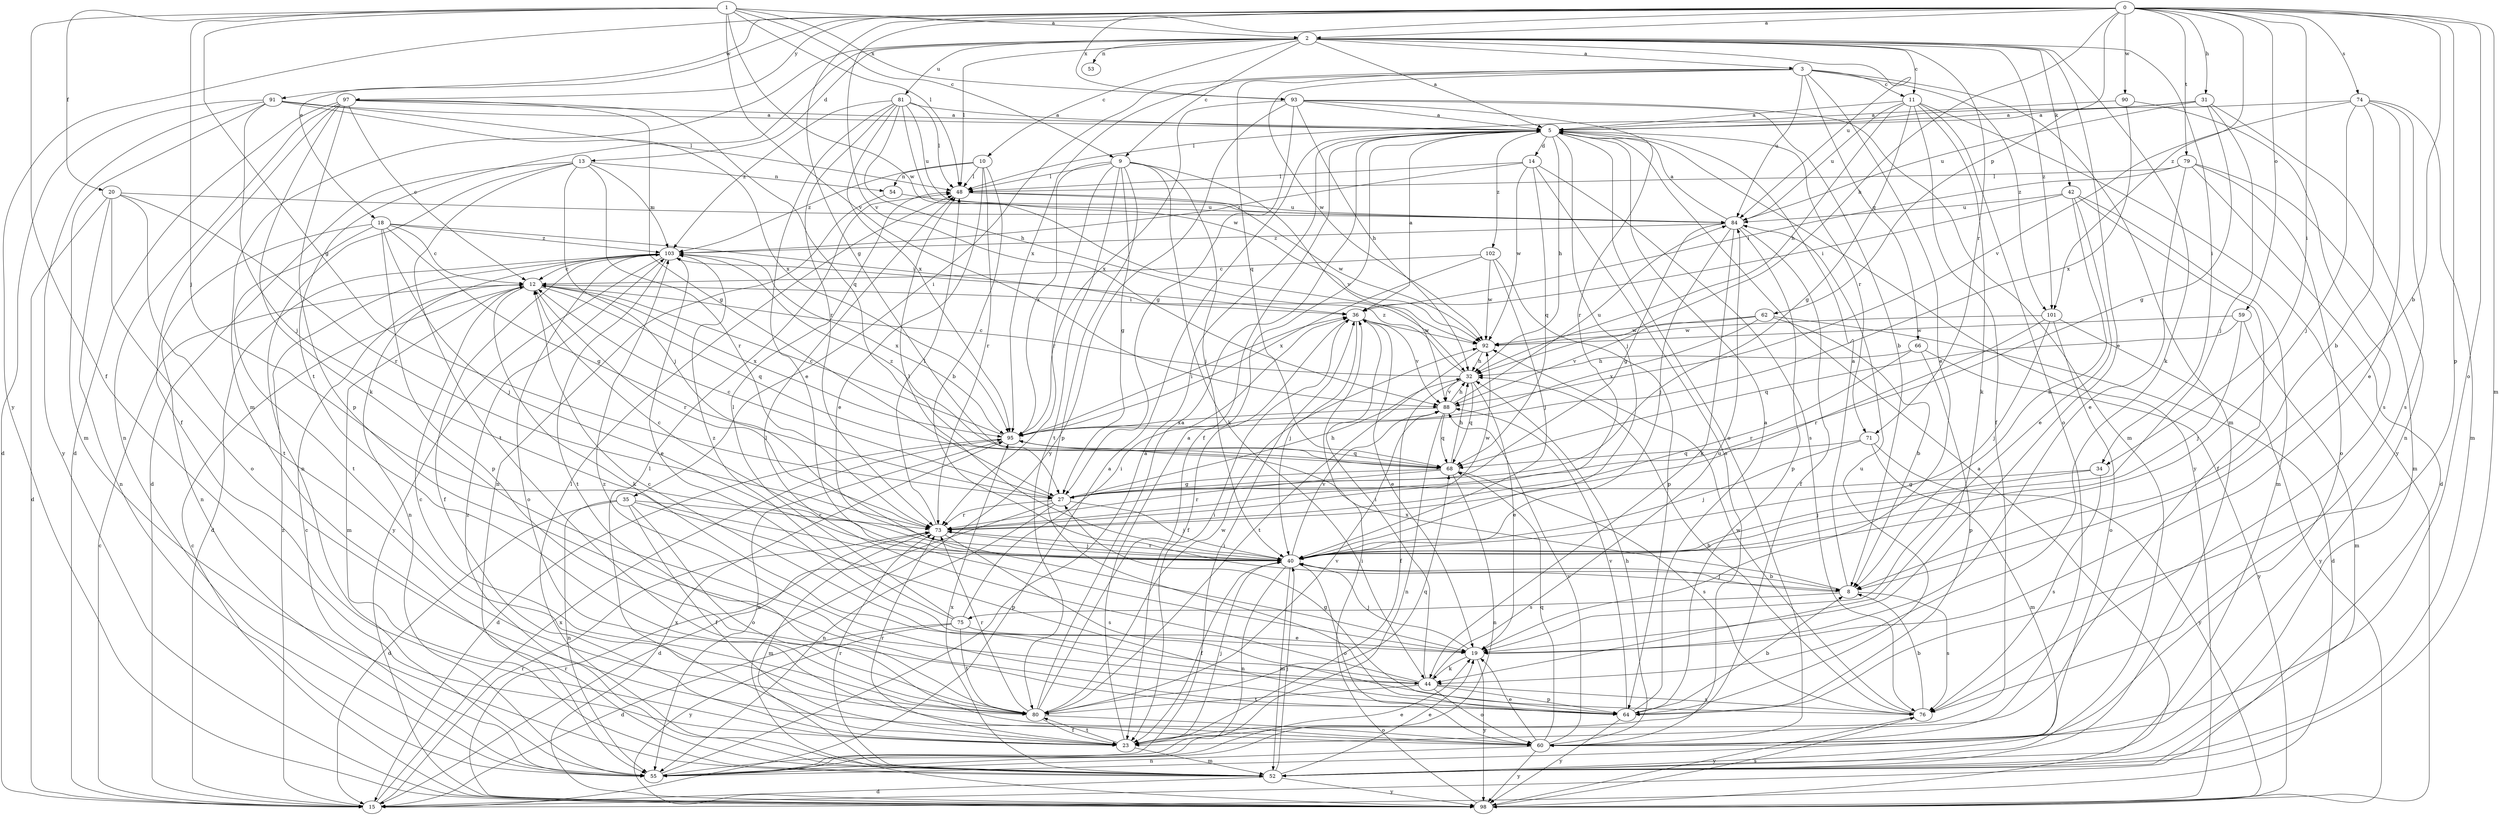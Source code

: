 strict digraph  {
0;
1;
2;
3;
5;
8;
9;
10;
11;
12;
13;
14;
15;
18;
19;
20;
23;
27;
31;
32;
34;
35;
36;
40;
42;
44;
48;
52;
53;
54;
55;
59;
60;
62;
64;
66;
68;
71;
73;
74;
75;
76;
79;
80;
81;
84;
88;
90;
91;
92;
93;
95;
97;
98;
101;
102;
103;
0 -> 2  [label=a];
0 -> 8  [label=b];
0 -> 18  [label=e];
0 -> 27  [label=g];
0 -> 31  [label=h];
0 -> 32  [label=h];
0 -> 34  [label=i];
0 -> 52  [label=m];
0 -> 59  [label=o];
0 -> 60  [label=o];
0 -> 62  [label=p];
0 -> 64  [label=p];
0 -> 74  [label=s];
0 -> 79  [label=t];
0 -> 88  [label=v];
0 -> 90  [label=w];
0 -> 91  [label=w];
0 -> 93  [label=x];
0 -> 97  [label=y];
0 -> 98  [label=y];
0 -> 101  [label=z];
1 -> 2  [label=a];
1 -> 9  [label=c];
1 -> 20  [label=f];
1 -> 23  [label=f];
1 -> 27  [label=g];
1 -> 40  [label=j];
1 -> 48  [label=l];
1 -> 88  [label=v];
1 -> 92  [label=w];
1 -> 93  [label=x];
2 -> 3  [label=a];
2 -> 5  [label=a];
2 -> 9  [label=c];
2 -> 10  [label=c];
2 -> 11  [label=c];
2 -> 13  [label=d];
2 -> 19  [label=e];
2 -> 34  [label=i];
2 -> 42  [label=k];
2 -> 44  [label=k];
2 -> 48  [label=l];
2 -> 52  [label=m];
2 -> 53  [label=n];
2 -> 71  [label=r];
2 -> 80  [label=t];
2 -> 81  [label=u];
2 -> 84  [label=u];
2 -> 101  [label=z];
3 -> 11  [label=c];
3 -> 19  [label=e];
3 -> 35  [label=i];
3 -> 52  [label=m];
3 -> 66  [label=q];
3 -> 68  [label=q];
3 -> 84  [label=u];
3 -> 92  [label=w];
3 -> 95  [label=x];
3 -> 101  [label=z];
5 -> 14  [label=d];
5 -> 23  [label=f];
5 -> 32  [label=h];
5 -> 40  [label=j];
5 -> 60  [label=o];
5 -> 71  [label=r];
5 -> 98  [label=y];
5 -> 102  [label=z];
8 -> 5  [label=a];
8 -> 40  [label=j];
8 -> 75  [label=s];
8 -> 76  [label=s];
8 -> 95  [label=x];
9 -> 27  [label=g];
9 -> 40  [label=j];
9 -> 44  [label=k];
9 -> 48  [label=l];
9 -> 64  [label=p];
9 -> 73  [label=r];
9 -> 80  [label=t];
9 -> 88  [label=v];
9 -> 95  [label=x];
10 -> 8  [label=b];
10 -> 19  [label=e];
10 -> 48  [label=l];
10 -> 54  [label=n];
10 -> 73  [label=r];
10 -> 103  [label=z];
11 -> 5  [label=a];
11 -> 23  [label=f];
11 -> 27  [label=g];
11 -> 32  [label=h];
11 -> 44  [label=k];
11 -> 60  [label=o];
11 -> 84  [label=u];
11 -> 98  [label=y];
12 -> 36  [label=i];
12 -> 44  [label=k];
12 -> 52  [label=m];
12 -> 68  [label=q];
12 -> 73  [label=r];
12 -> 95  [label=x];
13 -> 15  [label=d];
13 -> 40  [label=j];
13 -> 54  [label=n];
13 -> 55  [label=n];
13 -> 73  [label=r];
13 -> 80  [label=t];
13 -> 103  [label=z];
14 -> 48  [label=l];
14 -> 60  [label=o];
14 -> 68  [label=q];
14 -> 76  [label=s];
14 -> 92  [label=w];
14 -> 103  [label=z];
15 -> 5  [label=a];
15 -> 12  [label=c];
15 -> 73  [label=r];
15 -> 95  [label=x];
15 -> 103  [label=z];
18 -> 12  [label=c];
18 -> 27  [label=g];
18 -> 36  [label=i];
18 -> 40  [label=j];
18 -> 55  [label=n];
18 -> 64  [label=p];
18 -> 80  [label=t];
18 -> 103  [label=z];
19 -> 40  [label=j];
19 -> 44  [label=k];
19 -> 98  [label=y];
20 -> 15  [label=d];
20 -> 55  [label=n];
20 -> 60  [label=o];
20 -> 73  [label=r];
20 -> 80  [label=t];
20 -> 84  [label=u];
23 -> 5  [label=a];
23 -> 40  [label=j];
23 -> 48  [label=l];
23 -> 52  [label=m];
23 -> 73  [label=r];
23 -> 80  [label=t];
27 -> 12  [label=c];
27 -> 15  [label=d];
27 -> 32  [label=h];
27 -> 40  [label=j];
27 -> 55  [label=n];
27 -> 73  [label=r];
31 -> 5  [label=a];
31 -> 27  [label=g];
31 -> 40  [label=j];
31 -> 48  [label=l];
31 -> 55  [label=n];
31 -> 84  [label=u];
32 -> 12  [label=c];
32 -> 19  [label=e];
32 -> 23  [label=f];
32 -> 68  [label=q];
32 -> 88  [label=v];
32 -> 103  [label=z];
34 -> 27  [label=g];
34 -> 40  [label=j];
34 -> 76  [label=s];
35 -> 15  [label=d];
35 -> 23  [label=f];
35 -> 55  [label=n];
35 -> 60  [label=o];
35 -> 64  [label=p];
35 -> 73  [label=r];
36 -> 5  [label=a];
36 -> 19  [label=e];
36 -> 23  [label=f];
36 -> 40  [label=j];
36 -> 88  [label=v];
36 -> 92  [label=w];
40 -> 8  [label=b];
40 -> 12  [label=c];
40 -> 23  [label=f];
40 -> 48  [label=l];
40 -> 52  [label=m];
40 -> 55  [label=n];
40 -> 60  [label=o];
40 -> 73  [label=r];
40 -> 88  [label=v];
42 -> 8  [label=b];
42 -> 19  [label=e];
42 -> 23  [label=f];
42 -> 36  [label=i];
42 -> 52  [label=m];
42 -> 84  [label=u];
44 -> 12  [label=c];
44 -> 36  [label=i];
44 -> 48  [label=l];
44 -> 60  [label=o];
44 -> 64  [label=p];
44 -> 76  [label=s];
44 -> 80  [label=t];
44 -> 84  [label=u];
48 -> 84  [label=u];
48 -> 92  [label=w];
52 -> 15  [label=d];
52 -> 19  [label=e];
52 -> 40  [label=j];
52 -> 48  [label=l];
52 -> 73  [label=r];
52 -> 95  [label=x];
52 -> 98  [label=y];
52 -> 103  [label=z];
54 -> 55  [label=n];
54 -> 84  [label=u];
55 -> 5  [label=a];
55 -> 12  [label=c];
55 -> 19  [label=e];
55 -> 36  [label=i];
59 -> 40  [label=j];
59 -> 52  [label=m];
59 -> 68  [label=q];
59 -> 92  [label=w];
60 -> 19  [label=e];
60 -> 32  [label=h];
60 -> 55  [label=n];
60 -> 68  [label=q];
60 -> 88  [label=v];
60 -> 98  [label=y];
62 -> 8  [label=b];
62 -> 15  [label=d];
62 -> 88  [label=v];
62 -> 92  [label=w];
62 -> 95  [label=x];
64 -> 5  [label=a];
64 -> 8  [label=b];
64 -> 27  [label=g];
64 -> 84  [label=u];
64 -> 88  [label=v];
64 -> 98  [label=y];
64 -> 103  [label=z];
66 -> 32  [label=h];
66 -> 64  [label=p];
66 -> 73  [label=r];
66 -> 98  [label=y];
68 -> 27  [label=g];
68 -> 32  [label=h];
68 -> 55  [label=n];
68 -> 73  [label=r];
68 -> 76  [label=s];
68 -> 103  [label=z];
71 -> 40  [label=j];
71 -> 52  [label=m];
71 -> 68  [label=q];
71 -> 98  [label=y];
73 -> 40  [label=j];
73 -> 48  [label=l];
73 -> 52  [label=m];
73 -> 76  [label=s];
73 -> 92  [label=w];
74 -> 5  [label=a];
74 -> 8  [label=b];
74 -> 19  [label=e];
74 -> 40  [label=j];
74 -> 52  [label=m];
74 -> 76  [label=s];
74 -> 88  [label=v];
75 -> 15  [label=d];
75 -> 19  [label=e];
75 -> 36  [label=i];
75 -> 48  [label=l];
75 -> 80  [label=t];
75 -> 98  [label=y];
75 -> 103  [label=z];
76 -> 8  [label=b];
76 -> 32  [label=h];
76 -> 92  [label=w];
76 -> 98  [label=y];
79 -> 15  [label=d];
79 -> 19  [label=e];
79 -> 36  [label=i];
79 -> 48  [label=l];
79 -> 52  [label=m];
79 -> 60  [label=o];
80 -> 5  [label=a];
80 -> 12  [label=c];
80 -> 23  [label=f];
80 -> 36  [label=i];
80 -> 60  [label=o];
80 -> 68  [label=q];
80 -> 73  [label=r];
80 -> 88  [label=v];
80 -> 92  [label=w];
81 -> 5  [label=a];
81 -> 19  [label=e];
81 -> 32  [label=h];
81 -> 48  [label=l];
81 -> 73  [label=r];
81 -> 84  [label=u];
81 -> 92  [label=w];
81 -> 95  [label=x];
81 -> 103  [label=z];
84 -> 5  [label=a];
84 -> 23  [label=f];
84 -> 27  [label=g];
84 -> 40  [label=j];
84 -> 44  [label=k];
84 -> 64  [label=p];
84 -> 103  [label=z];
88 -> 32  [label=h];
88 -> 55  [label=n];
88 -> 68  [label=q];
88 -> 84  [label=u];
88 -> 95  [label=x];
90 -> 5  [label=a];
90 -> 76  [label=s];
90 -> 95  [label=x];
91 -> 5  [label=a];
91 -> 15  [label=d];
91 -> 40  [label=j];
91 -> 48  [label=l];
91 -> 52  [label=m];
91 -> 95  [label=x];
91 -> 98  [label=y];
92 -> 32  [label=h];
92 -> 80  [label=t];
93 -> 5  [label=a];
93 -> 8  [label=b];
93 -> 27  [label=g];
93 -> 32  [label=h];
93 -> 52  [label=m];
93 -> 73  [label=r];
93 -> 95  [label=x];
93 -> 98  [label=y];
95 -> 12  [label=c];
95 -> 15  [label=d];
95 -> 36  [label=i];
95 -> 55  [label=n];
95 -> 68  [label=q];
97 -> 5  [label=a];
97 -> 12  [label=c];
97 -> 15  [label=d];
97 -> 23  [label=f];
97 -> 27  [label=g];
97 -> 44  [label=k];
97 -> 55  [label=n];
97 -> 64  [label=p];
97 -> 68  [label=q];
98 -> 5  [label=a];
98 -> 12  [label=c];
98 -> 36  [label=i];
98 -> 73  [label=r];
98 -> 76  [label=s];
98 -> 95  [label=x];
101 -> 40  [label=j];
101 -> 60  [label=o];
101 -> 73  [label=r];
101 -> 92  [label=w];
101 -> 98  [label=y];
102 -> 12  [label=c];
102 -> 40  [label=j];
102 -> 64  [label=p];
102 -> 92  [label=w];
102 -> 95  [label=x];
103 -> 12  [label=c];
103 -> 15  [label=d];
103 -> 19  [label=e];
103 -> 23  [label=f];
103 -> 55  [label=n];
103 -> 60  [label=o];
103 -> 80  [label=t];
103 -> 95  [label=x];
103 -> 98  [label=y];
}
